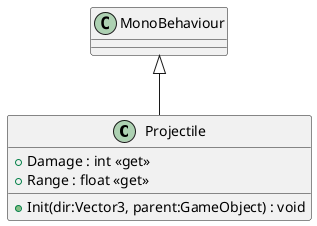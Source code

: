 @startuml
class Projectile {
    + Init(dir:Vector3, parent:GameObject) : void
    + Damage : int <<get>>
    + Range : float <<get>>
}
MonoBehaviour <|-- Projectile
@enduml
